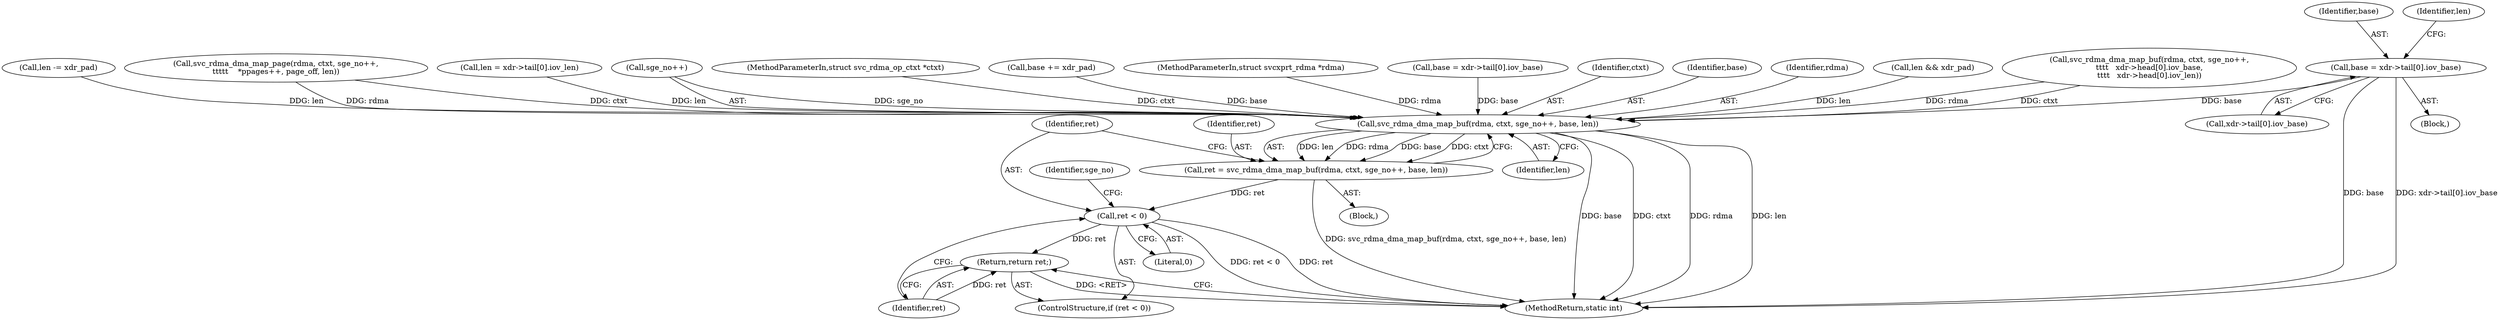 digraph "0_linux_c70422f760c120480fee4de6c38804c72aa26bc1_35@array" {
"1000243" [label="(Call,base = xdr->tail[0].iov_base)"];
"1000267" [label="(Call,svc_rdma_dma_map_buf(rdma, ctxt, sge_no++, base, len))"];
"1000265" [label="(Call,ret = svc_rdma_dma_map_buf(rdma, ctxt, sge_no++, base, len))"];
"1000275" [label="(Call,ret < 0)"];
"1000278" [label="(Return,return ret;)"];
"1000278" [label="(Return,return ret;)"];
"1000279" [label="(Identifier,ret)"];
"1000243" [label="(Call,base = xdr->tail[0].iov_base)"];
"1000221" [label="(Call,svc_rdma_dma_map_page(rdma, ctxt, sge_no++,\n\t\t\t\t\t    *ppages++, page_off, len))"];
"1000267" [label="(Call,svc_rdma_dma_map_buf(rdma, ctxt, sge_no++, base, len))"];
"1000273" [label="(Identifier,len)"];
"1000252" [label="(Call,len = xdr->tail[0].iov_len)"];
"1000270" [label="(Call,sge_no++)"];
"1000284" [label="(MethodReturn,static int)"];
"1000104" [label="(MethodParameterIn,struct svc_rdma_op_ctxt *ctxt)"];
"1000277" [label="(Literal,0)"];
"1000264" [label="(Block,)"];
"1000245" [label="(Call,xdr->tail[0].iov_base)"];
"1000178" [label="(Call,base += xdr_pad)"];
"1000266" [label="(Identifier,ret)"];
"1000107" [label="(Block,)"];
"1000265" [label="(Call,ret = svc_rdma_dma_map_buf(rdma, ctxt, sge_no++, base, len))"];
"1000103" [label="(MethodParameterIn,struct svcxprt_rdma *rdma)"];
"1000275" [label="(Call,ret < 0)"];
"1000149" [label="(Call,base = xdr->tail[0].iov_base)"];
"1000269" [label="(Identifier,ctxt)"];
"1000244" [label="(Identifier,base)"];
"1000253" [label="(Identifier,len)"];
"1000282" [label="(Identifier,sge_no)"];
"1000272" [label="(Identifier,base)"];
"1000268" [label="(Identifier,rdma)"];
"1000274" [label="(ControlStructure,if (ret < 0))"];
"1000174" [label="(Call,len && xdr_pad)"];
"1000276" [label="(Identifier,ret)"];
"1000121" [label="(Call,svc_rdma_dma_map_buf(rdma, ctxt, sge_no++,\n\t\t\t\t   xdr->head[0].iov_base,\n\t\t\t\t   xdr->head[0].iov_len))"];
"1000181" [label="(Call,len -= xdr_pad)"];
"1000243" -> "1000107"  [label="AST: "];
"1000243" -> "1000245"  [label="CFG: "];
"1000244" -> "1000243"  [label="AST: "];
"1000245" -> "1000243"  [label="AST: "];
"1000253" -> "1000243"  [label="CFG: "];
"1000243" -> "1000284"  [label="DDG: base"];
"1000243" -> "1000284"  [label="DDG: xdr->tail[0].iov_base"];
"1000243" -> "1000267"  [label="DDG: base"];
"1000267" -> "1000265"  [label="AST: "];
"1000267" -> "1000273"  [label="CFG: "];
"1000268" -> "1000267"  [label="AST: "];
"1000269" -> "1000267"  [label="AST: "];
"1000270" -> "1000267"  [label="AST: "];
"1000272" -> "1000267"  [label="AST: "];
"1000273" -> "1000267"  [label="AST: "];
"1000265" -> "1000267"  [label="CFG: "];
"1000267" -> "1000284"  [label="DDG: base"];
"1000267" -> "1000284"  [label="DDG: ctxt"];
"1000267" -> "1000284"  [label="DDG: rdma"];
"1000267" -> "1000284"  [label="DDG: len"];
"1000267" -> "1000265"  [label="DDG: len"];
"1000267" -> "1000265"  [label="DDG: rdma"];
"1000267" -> "1000265"  [label="DDG: base"];
"1000267" -> "1000265"  [label="DDG: ctxt"];
"1000221" -> "1000267"  [label="DDG: rdma"];
"1000221" -> "1000267"  [label="DDG: ctxt"];
"1000121" -> "1000267"  [label="DDG: rdma"];
"1000121" -> "1000267"  [label="DDG: ctxt"];
"1000103" -> "1000267"  [label="DDG: rdma"];
"1000104" -> "1000267"  [label="DDG: ctxt"];
"1000270" -> "1000267"  [label="DDG: sge_no"];
"1000178" -> "1000267"  [label="DDG: base"];
"1000149" -> "1000267"  [label="DDG: base"];
"1000181" -> "1000267"  [label="DDG: len"];
"1000252" -> "1000267"  [label="DDG: len"];
"1000174" -> "1000267"  [label="DDG: len"];
"1000265" -> "1000264"  [label="AST: "];
"1000266" -> "1000265"  [label="AST: "];
"1000276" -> "1000265"  [label="CFG: "];
"1000265" -> "1000284"  [label="DDG: svc_rdma_dma_map_buf(rdma, ctxt, sge_no++, base, len)"];
"1000265" -> "1000275"  [label="DDG: ret"];
"1000275" -> "1000274"  [label="AST: "];
"1000275" -> "1000277"  [label="CFG: "];
"1000276" -> "1000275"  [label="AST: "];
"1000277" -> "1000275"  [label="AST: "];
"1000279" -> "1000275"  [label="CFG: "];
"1000282" -> "1000275"  [label="CFG: "];
"1000275" -> "1000284"  [label="DDG: ret < 0"];
"1000275" -> "1000284"  [label="DDG: ret"];
"1000275" -> "1000278"  [label="DDG: ret"];
"1000278" -> "1000274"  [label="AST: "];
"1000278" -> "1000279"  [label="CFG: "];
"1000279" -> "1000278"  [label="AST: "];
"1000284" -> "1000278"  [label="CFG: "];
"1000278" -> "1000284"  [label="DDG: <RET>"];
"1000279" -> "1000278"  [label="DDG: ret"];
}
